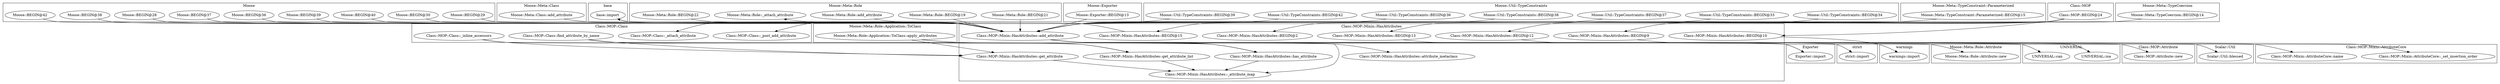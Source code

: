 digraph {
graph [overlap=false]
subgraph cluster_Moose {
	label="Moose";
	"Moose::BEGIN@29";
	"Moose::BEGIN@30";
	"Moose::BEGIN@40";
	"Moose::BEGIN@39";
	"Moose::BEGIN@36";
	"Moose::BEGIN@37";
	"Moose::BEGIN@28";
	"Moose::BEGIN@38";
	"Moose::BEGIN@42";
}
subgraph cluster_Moose_Meta_Role_Attribute {
	label="Moose::Meta::Role::Attribute";
	"Moose::Meta::Role::Attribute::new";
}
subgraph cluster_UNIVERSAL {
	label="UNIVERSAL";
	"UNIVERSAL::isa";
	"UNIVERSAL::can";
}
subgraph cluster_Moose_Meta_Class {
	label="Moose::Meta::Class";
	"Moose::Meta::Class::add_attribute";
}
subgraph cluster_base {
	label="base";
	"base::import";
}
subgraph cluster_Exporter {
	label="Exporter";
	"Exporter::import";
}
subgraph cluster_Class_MOP_Attribute {
	label="Class::MOP::Attribute";
	"Class::MOP::Attribute::new";
}
subgraph cluster_Class_MOP_Mixin_HasAttributes {
	label="Class::MOP::Mixin::HasAttributes";
	"Class::MOP::Mixin::HasAttributes::BEGIN@12";
	"Class::MOP::Mixin::HasAttributes::BEGIN@13";
	"Class::MOP::Mixin::HasAttributes::get_attribute";
	"Class::MOP::Mixin::HasAttributes::get_attribute_list";
	"Class::MOP::Mixin::HasAttributes::_attribute_map";
	"Class::MOP::Mixin::HasAttributes::BEGIN@9";
	"Class::MOP::Mixin::HasAttributes::BEGIN@15";
	"Class::MOP::Mixin::HasAttributes::BEGIN@2";
	"Class::MOP::Mixin::HasAttributes::attribute_metaclass";
	"Class::MOP::Mixin::HasAttributes::BEGIN@10";
	"Class::MOP::Mixin::HasAttributes::add_attribute";
	"Class::MOP::Mixin::HasAttributes::has_attribute";
}
subgraph cluster_warnings {
	label="warnings";
	"warnings::import";
}
subgraph cluster_Moose_Exporter {
	label="Moose::Exporter";
	"Moose::Exporter::BEGIN@13";
}
subgraph cluster_Moose_Meta_Role {
	label="Moose::Meta::Role";
	"Moose::Meta::Role::BEGIN@22";
	"Moose::Meta::Role::BEGIN@21";
	"Moose::Meta::Role::BEGIN@19";
	"Moose::Meta::Role::add_attribute";
	"Moose::Meta::Role::_attach_attribute";
}
subgraph cluster_Moose_Util_TypeConstraints {
	label="Moose::Util::TypeConstraints";
	"Moose::Util::TypeConstraints::BEGIN@42";
	"Moose::Util::TypeConstraints::BEGIN@39";
	"Moose::Util::TypeConstraints::BEGIN@34";
	"Moose::Util::TypeConstraints::BEGIN@33";
	"Moose::Util::TypeConstraints::BEGIN@37";
	"Moose::Util::TypeConstraints::BEGIN@38";
	"Moose::Util::TypeConstraints::BEGIN@36";
}
subgraph cluster_Moose_Meta_TypeConstraint_Parameterized {
	label="Moose::Meta::TypeConstraint::Parameterized";
	"Moose::Meta::TypeConstraint::Parameterized::BEGIN@15";
}
subgraph cluster_Scalar_Util {
	label="Scalar::Util";
	"Scalar::Util::blessed";
}
subgraph cluster_strict {
	label="strict";
	"strict::import";
}
subgraph cluster_Class_MOP_Class {
	label="Class::MOP::Class";
	"Class::MOP::Class::find_attribute_by_name";
	"Class::MOP::Class::_post_add_attribute";
	"Class::MOP::Class::_attach_attribute";
	"Class::MOP::Class::_inline_accessors";
}
subgraph cluster_Class_MOP {
	label="Class::MOP";
	"Class::MOP::BEGIN@24";
}
subgraph cluster_Class_MOP_Mixin_AttributeCore {
	label="Class::MOP::Mixin::AttributeCore";
	"Class::MOP::Mixin::AttributeCore::_set_insertion_order";
	"Class::MOP::Mixin::AttributeCore::name";
}
subgraph cluster_Moose_Meta_TypeCoercion {
	label="Moose::Meta::TypeCoercion";
	"Moose::Meta::TypeCoercion::BEGIN@14";
}
subgraph cluster_Moose_Meta_Role_Application_ToClass {
	label="Moose::Meta::Role::Application::ToClass";
	"Moose::Meta::Role::Application::ToClass::apply_attributes";
}
"Class::MOP::Mixin::HasAttributes::add_attribute" -> "Class::MOP::Mixin::AttributeCore::_set_insertion_order";
"Class::MOP::Mixin::HasAttributes::BEGIN@13" -> "Exporter::import";
"Class::MOP::Mixin::HasAttributes::BEGIN@12" -> "Exporter::import";
"Class::MOP::Class::find_attribute_by_name" -> "Class::MOP::Mixin::HasAttributes::has_attribute";
"Class::MOP::Mixin::HasAttributes::add_attribute" -> "Class::MOP::Mixin::HasAttributes::has_attribute";
"Moose::Meta::Role::Application::ToClass::apply_attributes" -> "Class::MOP::Mixin::HasAttributes::has_attribute";
"Class::MOP::Mixin::HasAttributes::add_attribute" -> "Class::MOP::Class::_post_add_attribute";
"Moose::Meta::Role::Application::ToClass::apply_attributes" -> "Class::MOP::Mixin::HasAttributes::get_attribute_list";
"Class::MOP::Class::_inline_accessors" -> "Class::MOP::Mixin::HasAttributes::get_attribute_list";
"Class::MOP::Mixin::HasAttributes::add_attribute" -> "Scalar::Util::blessed";
"Class::MOP::BEGIN@24" -> "Class::MOP::Mixin::HasAttributes::BEGIN@2";
"Class::MOP::Mixin::HasAttributes::add_attribute" -> "Class::MOP::Class::_attach_attribute";
"Class::MOP::Mixin::HasAttributes::add_attribute" -> "UNIVERSAL::can";
"Class::MOP::Mixin::HasAttributes::BEGIN@15" -> "base::import";
"Class::MOP::Mixin::HasAttributes::BEGIN@10" -> "warnings::import";
"Class::MOP::BEGIN@24" -> "Class::MOP::Mixin::HasAttributes::BEGIN@10";
"Class::MOP::Mixin::HasAttributes::add_attribute" -> "Class::MOP::Mixin::HasAttributes::attribute_metaclass";
"Class::MOP::Mixin::HasAttributes::BEGIN@9" -> "strict::import";
"Class::MOP::Class::find_attribute_by_name" -> "Class::MOP::Mixin::HasAttributes::get_attribute";
"Moose::Meta::Role::Application::ToClass::apply_attributes" -> "Class::MOP::Mixin::HasAttributes::get_attribute";
"Class::MOP::Class::_inline_accessors" -> "Class::MOP::Mixin::HasAttributes::get_attribute";
"Class::MOP::Mixin::HasAttributes::add_attribute" -> "Moose::Meta::Role::Attribute::new";
"Class::MOP::BEGIN@24" -> "Class::MOP::Mixin::HasAttributes::BEGIN@13";
"Moose::Util::TypeConstraints::BEGIN@39" -> "Class::MOP::Mixin::HasAttributes::add_attribute";
"Moose::Util::TypeConstraints::BEGIN@38" -> "Class::MOP::Mixin::HasAttributes::add_attribute";
"Moose::Meta::Role::BEGIN@21" -> "Class::MOP::Mixin::HasAttributes::add_attribute";
"base::import" -> "Class::MOP::Mixin::HasAttributes::add_attribute";
"Moose::Util::TypeConstraints::BEGIN@42" -> "Class::MOP::Mixin::HasAttributes::add_attribute";
"Moose::BEGIN@29" -> "Class::MOP::Mixin::HasAttributes::add_attribute";
"Moose::Meta::TypeCoercion::BEGIN@14" -> "Class::MOP::Mixin::HasAttributes::add_attribute";
"Moose::Meta::TypeConstraint::Parameterized::BEGIN@15" -> "Class::MOP::Mixin::HasAttributes::add_attribute";
"Moose::Meta::Class::add_attribute" -> "Class::MOP::Mixin::HasAttributes::add_attribute";
"Moose::BEGIN@37" -> "Class::MOP::Mixin::HasAttributes::add_attribute";
"Moose::BEGIN@36" -> "Class::MOP::Mixin::HasAttributes::add_attribute";
"Moose::BEGIN@39" -> "Class::MOP::Mixin::HasAttributes::add_attribute";
"Moose::BEGIN@28" -> "Class::MOP::Mixin::HasAttributes::add_attribute";
"Moose::Meta::Role::add_attribute" -> "Class::MOP::Mixin::HasAttributes::add_attribute";
"Moose::BEGIN@42" -> "Class::MOP::Mixin::HasAttributes::add_attribute";
"Moose::Util::TypeConstraints::BEGIN@33" -> "Class::MOP::Mixin::HasAttributes::add_attribute";
"Moose::Util::TypeConstraints::BEGIN@36" -> "Class::MOP::Mixin::HasAttributes::add_attribute";
"Moose::Meta::Role::BEGIN@22" -> "Class::MOP::Mixin::HasAttributes::add_attribute";
"Moose::Meta::Role::BEGIN@19" -> "Class::MOP::Mixin::HasAttributes::add_attribute";
"Moose::BEGIN@38" -> "Class::MOP::Mixin::HasAttributes::add_attribute";
"Moose::Util::TypeConstraints::BEGIN@34" -> "Class::MOP::Mixin::HasAttributes::add_attribute";
"Moose::BEGIN@30" -> "Class::MOP::Mixin::HasAttributes::add_attribute";
"Moose::Util::TypeConstraints::BEGIN@37" -> "Class::MOP::Mixin::HasAttributes::add_attribute";
"Moose::BEGIN@40" -> "Class::MOP::Mixin::HasAttributes::add_attribute";
"Moose::Exporter::BEGIN@13" -> "Class::MOP::Mixin::HasAttributes::add_attribute";
"Class::MOP::Mixin::HasAttributes::add_attribute" -> "Moose::Meta::Role::_attach_attribute";
"Class::MOP::Mixin::HasAttributes::add_attribute" -> "UNIVERSAL::isa";
"Class::MOP::BEGIN@24" -> "Class::MOP::Mixin::HasAttributes::BEGIN@9";
"Class::MOP::Mixin::HasAttributes::get_attribute_list" -> "Class::MOP::Mixin::HasAttributes::_attribute_map";
"Class::MOP::Mixin::HasAttributes::get_attribute" -> "Class::MOP::Mixin::HasAttributes::_attribute_map";
"Class::MOP::Mixin::HasAttributes::add_attribute" -> "Class::MOP::Mixin::HasAttributes::_attribute_map";
"Class::MOP::Mixin::HasAttributes::has_attribute" -> "Class::MOP::Mixin::HasAttributes::_attribute_map";
"Class::MOP::Mixin::HasAttributes::add_attribute" -> "Class::MOP::Attribute::new";
"Class::MOP::Mixin::HasAttributes::add_attribute" -> "Class::MOP::Mixin::AttributeCore::name";
"Class::MOP::BEGIN@24" -> "Class::MOP::Mixin::HasAttributes::BEGIN@12";
"Class::MOP::BEGIN@24" -> "Class::MOP::Mixin::HasAttributes::BEGIN@15";
}
